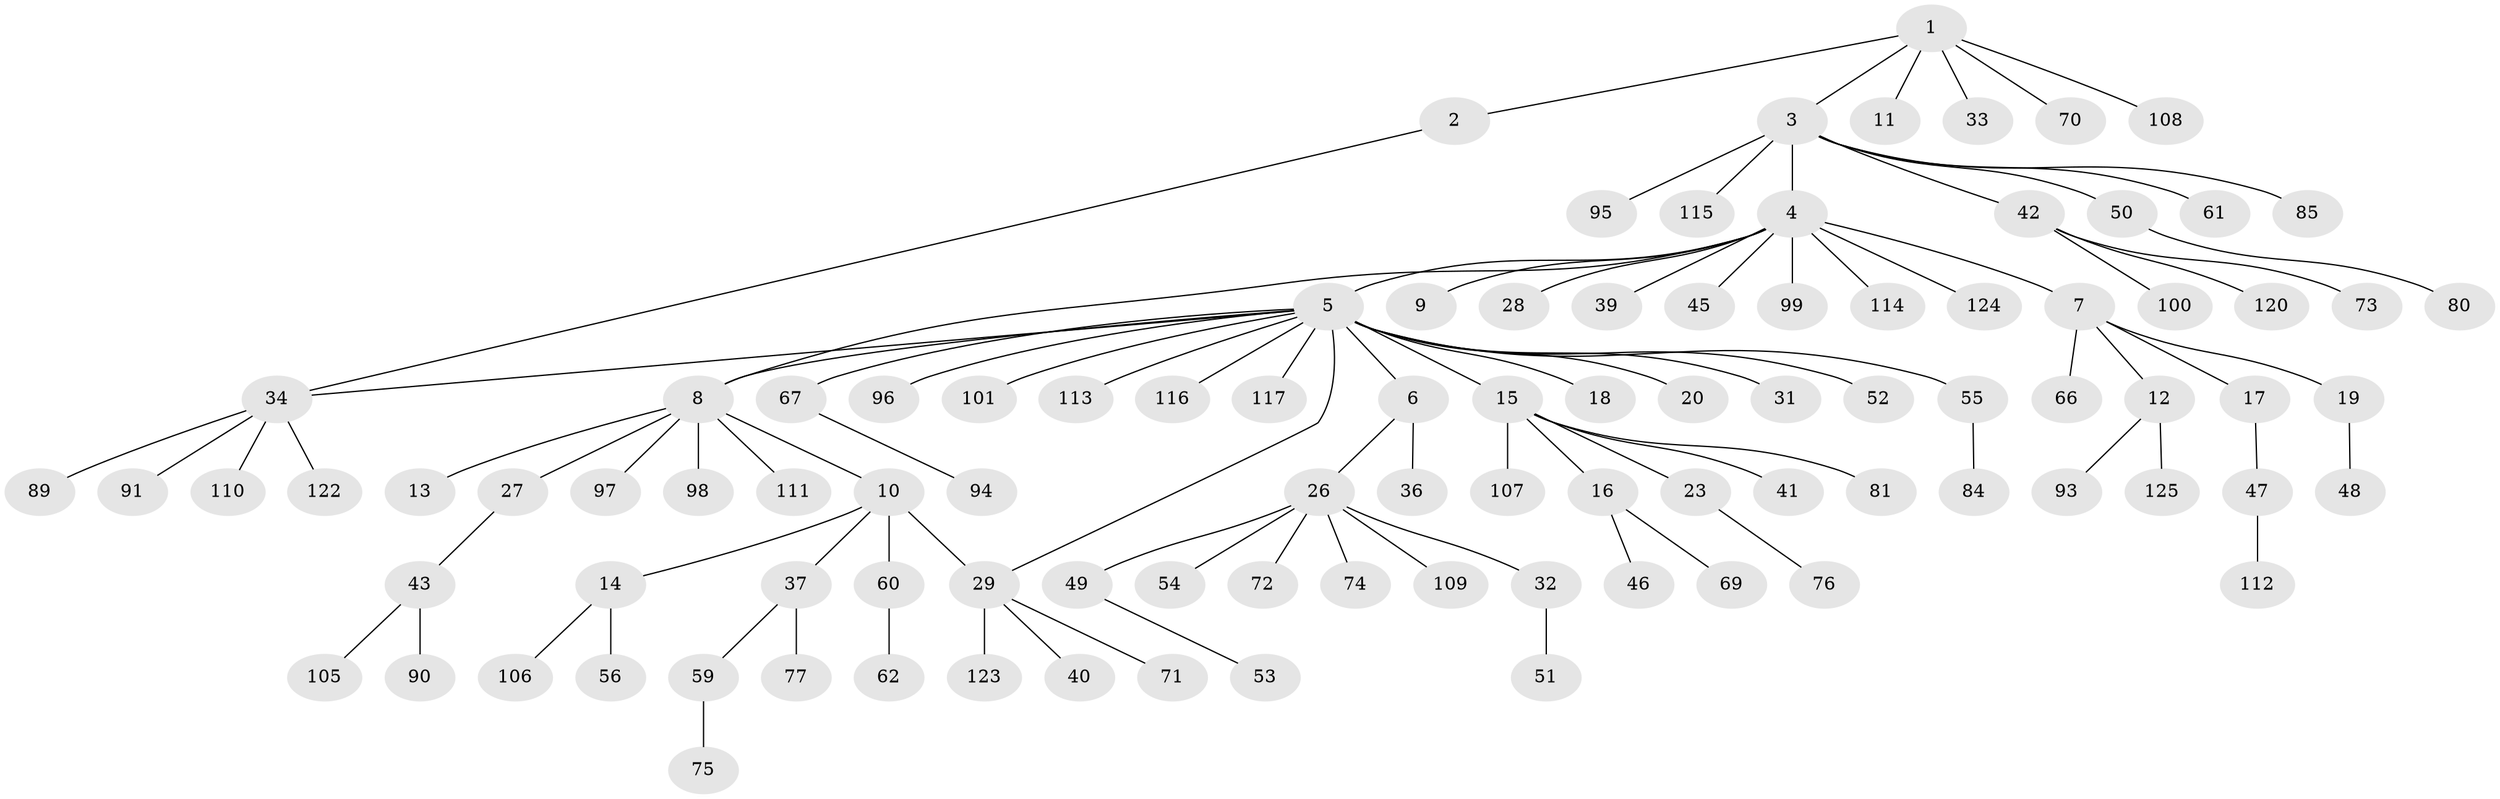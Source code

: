 // original degree distribution, {7: 0.015873015873015872, 3: 0.09523809523809523, 6: 0.03968253968253968, 13: 0.007936507936507936, 14: 0.007936507936507936, 1: 0.6349206349206349, 2: 0.1349206349206349, 4: 0.023809523809523808, 5: 0.03968253968253968}
// Generated by graph-tools (version 1.1) at 2025/41/03/06/25 10:41:47]
// undirected, 97 vertices, 99 edges
graph export_dot {
graph [start="1"]
  node [color=gray90,style=filled];
  1 [super="+78"];
  2 [super="+63"];
  3 [super="+24"];
  4 [super="+103"];
  5 [super="+21"];
  6;
  7 [super="+68"];
  8 [super="+25"];
  9;
  10 [super="+87"];
  11 [super="+88"];
  12 [super="+44"];
  13;
  14 [super="+22"];
  15 [super="+38"];
  16 [super="+92"];
  17;
  18;
  19 [super="+65"];
  20;
  23;
  26 [super="+30"];
  27 [super="+58"];
  28;
  29 [super="+64"];
  31;
  32 [super="+35"];
  33;
  34 [super="+86"];
  36;
  37;
  39;
  40;
  41 [super="+121"];
  42 [super="+104"];
  43;
  45;
  46;
  47 [super="+83"];
  48;
  49;
  50;
  51;
  52;
  53 [super="+57"];
  54;
  55;
  56;
  59;
  60 [super="+82"];
  61;
  62;
  66;
  67;
  69;
  70;
  71;
  72 [super="+102"];
  73;
  74;
  75;
  76;
  77 [super="+79"];
  80;
  81;
  84 [super="+119"];
  85;
  89;
  90;
  91;
  93;
  94 [super="+118"];
  95;
  96;
  97;
  98;
  99;
  100;
  101;
  105;
  106;
  107;
  108;
  109;
  110 [super="+126"];
  111;
  112;
  113;
  114;
  115;
  116;
  117;
  120;
  122;
  123;
  124;
  125;
  1 -- 2;
  1 -- 3;
  1 -- 11;
  1 -- 33;
  1 -- 70;
  1 -- 108;
  2 -- 34;
  3 -- 4 [weight=2];
  3 -- 61;
  3 -- 85;
  3 -- 115;
  3 -- 50;
  3 -- 42;
  3 -- 95;
  4 -- 5;
  4 -- 7;
  4 -- 8;
  4 -- 9;
  4 -- 28;
  4 -- 39;
  4 -- 45;
  4 -- 99;
  4 -- 114;
  4 -- 124;
  5 -- 6;
  5 -- 15;
  5 -- 18;
  5 -- 20;
  5 -- 31;
  5 -- 34;
  5 -- 67;
  5 -- 101;
  5 -- 116;
  5 -- 117;
  5 -- 96;
  5 -- 113;
  5 -- 52;
  5 -- 55;
  5 -- 29;
  5 -- 8;
  6 -- 26;
  6 -- 36;
  7 -- 12;
  7 -- 17;
  7 -- 19;
  7 -- 66;
  8 -- 10;
  8 -- 13;
  8 -- 97;
  8 -- 111;
  8 -- 98;
  8 -- 27;
  10 -- 14;
  10 -- 29;
  10 -- 37;
  10 -- 60;
  12 -- 93;
  12 -- 125;
  14 -- 56;
  14 -- 106;
  15 -- 16;
  15 -- 23;
  15 -- 41;
  15 -- 81;
  15 -- 107;
  16 -- 46;
  16 -- 69;
  17 -- 47;
  19 -- 48;
  23 -- 76;
  26 -- 32;
  26 -- 49;
  26 -- 54;
  26 -- 109;
  26 -- 72;
  26 -- 74;
  27 -- 43;
  29 -- 40;
  29 -- 71;
  29 -- 123;
  32 -- 51;
  34 -- 89;
  34 -- 91;
  34 -- 110;
  34 -- 122;
  37 -- 59;
  37 -- 77;
  42 -- 73;
  42 -- 100;
  42 -- 120;
  43 -- 90;
  43 -- 105;
  47 -- 112;
  49 -- 53;
  50 -- 80;
  55 -- 84;
  59 -- 75;
  60 -- 62;
  67 -- 94;
}
